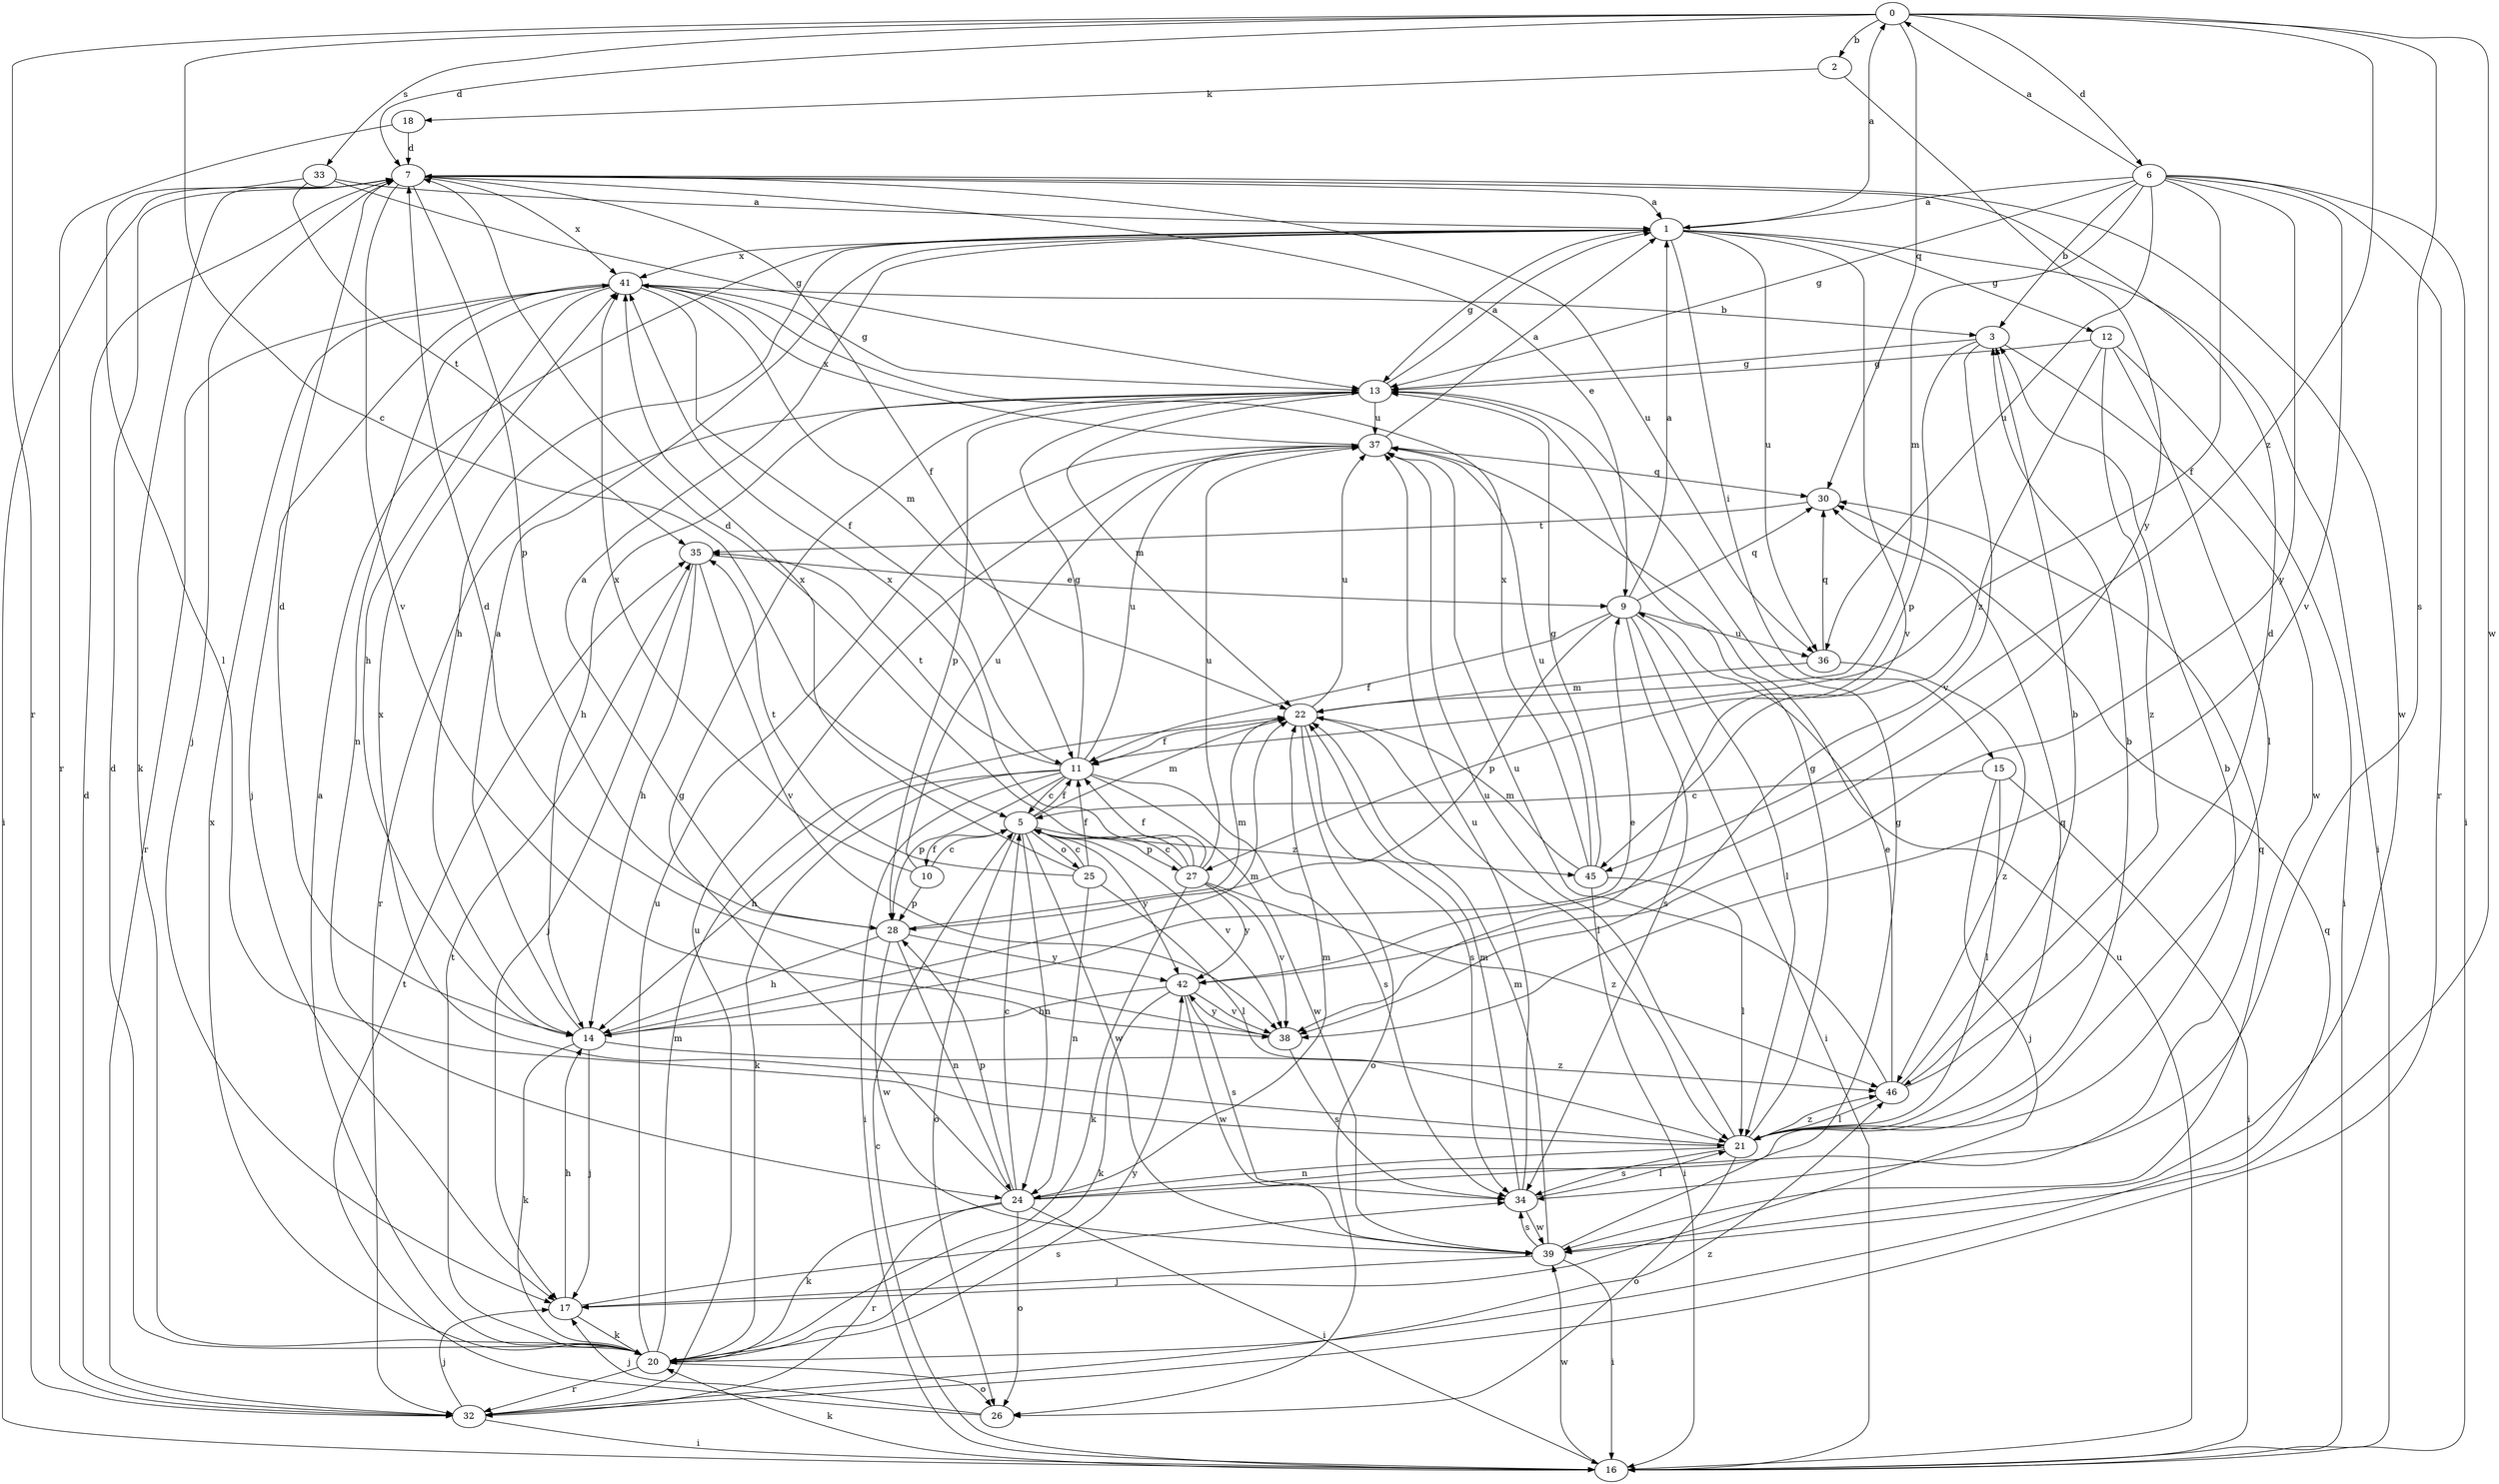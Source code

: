 strict digraph  {
0;
1;
2;
3;
5;
6;
7;
9;
10;
11;
12;
13;
14;
15;
16;
17;
18;
20;
21;
22;
24;
25;
26;
27;
28;
30;
32;
33;
34;
35;
36;
37;
38;
39;
41;
42;
45;
46;
0 -> 2  [label=b];
0 -> 5  [label=c];
0 -> 6  [label=d];
0 -> 7  [label=d];
0 -> 30  [label=q];
0 -> 32  [label=r];
0 -> 33  [label=s];
0 -> 34  [label=s];
0 -> 39  [label=w];
0 -> 45  [label=z];
1 -> 0  [label=a];
1 -> 12  [label=g];
1 -> 13  [label=g];
1 -> 14  [label=h];
1 -> 15  [label=i];
1 -> 16  [label=i];
1 -> 36  [label=u];
1 -> 38  [label=v];
1 -> 41  [label=x];
2 -> 18  [label=k];
2 -> 42  [label=y];
3 -> 13  [label=g];
3 -> 27  [label=p];
3 -> 38  [label=v];
3 -> 39  [label=w];
5 -> 10  [label=f];
5 -> 11  [label=f];
5 -> 22  [label=m];
5 -> 24  [label=n];
5 -> 25  [label=o];
5 -> 26  [label=o];
5 -> 27  [label=p];
5 -> 38  [label=v];
5 -> 39  [label=w];
5 -> 42  [label=y];
5 -> 45  [label=z];
6 -> 0  [label=a];
6 -> 1  [label=a];
6 -> 3  [label=b];
6 -> 11  [label=f];
6 -> 13  [label=g];
6 -> 16  [label=i];
6 -> 22  [label=m];
6 -> 32  [label=r];
6 -> 36  [label=u];
6 -> 38  [label=v];
6 -> 42  [label=y];
7 -> 1  [label=a];
7 -> 9  [label=e];
7 -> 11  [label=f];
7 -> 16  [label=i];
7 -> 17  [label=j];
7 -> 20  [label=k];
7 -> 28  [label=p];
7 -> 36  [label=u];
7 -> 38  [label=v];
7 -> 39  [label=w];
7 -> 41  [label=x];
9 -> 1  [label=a];
9 -> 11  [label=f];
9 -> 16  [label=i];
9 -> 21  [label=l];
9 -> 28  [label=p];
9 -> 30  [label=q];
9 -> 34  [label=s];
9 -> 36  [label=u];
10 -> 5  [label=c];
10 -> 28  [label=p];
10 -> 37  [label=u];
10 -> 41  [label=x];
11 -> 5  [label=c];
11 -> 13  [label=g];
11 -> 14  [label=h];
11 -> 16  [label=i];
11 -> 20  [label=k];
11 -> 28  [label=p];
11 -> 34  [label=s];
11 -> 35  [label=t];
11 -> 37  [label=u];
11 -> 39  [label=w];
12 -> 13  [label=g];
12 -> 16  [label=i];
12 -> 21  [label=l];
12 -> 45  [label=z];
12 -> 46  [label=z];
13 -> 1  [label=a];
13 -> 14  [label=h];
13 -> 22  [label=m];
13 -> 28  [label=p];
13 -> 32  [label=r];
13 -> 37  [label=u];
14 -> 1  [label=a];
14 -> 7  [label=d];
14 -> 9  [label=e];
14 -> 17  [label=j];
14 -> 20  [label=k];
14 -> 22  [label=m];
14 -> 46  [label=z];
15 -> 5  [label=c];
15 -> 16  [label=i];
15 -> 17  [label=j];
15 -> 21  [label=l];
16 -> 5  [label=c];
16 -> 20  [label=k];
16 -> 37  [label=u];
16 -> 39  [label=w];
17 -> 14  [label=h];
17 -> 20  [label=k];
17 -> 34  [label=s];
18 -> 7  [label=d];
18 -> 32  [label=r];
20 -> 1  [label=a];
20 -> 7  [label=d];
20 -> 22  [label=m];
20 -> 26  [label=o];
20 -> 30  [label=q];
20 -> 32  [label=r];
20 -> 35  [label=t];
20 -> 37  [label=u];
20 -> 41  [label=x];
20 -> 42  [label=y];
21 -> 3  [label=b];
21 -> 13  [label=g];
21 -> 24  [label=n];
21 -> 26  [label=o];
21 -> 30  [label=q];
21 -> 34  [label=s];
21 -> 37  [label=u];
21 -> 41  [label=x];
21 -> 46  [label=z];
22 -> 11  [label=f];
22 -> 21  [label=l];
22 -> 26  [label=o];
22 -> 34  [label=s];
22 -> 37  [label=u];
24 -> 3  [label=b];
24 -> 5  [label=c];
24 -> 13  [label=g];
24 -> 16  [label=i];
24 -> 20  [label=k];
24 -> 22  [label=m];
24 -> 26  [label=o];
24 -> 28  [label=p];
24 -> 30  [label=q];
24 -> 32  [label=r];
25 -> 5  [label=c];
25 -> 11  [label=f];
25 -> 21  [label=l];
25 -> 24  [label=n];
25 -> 35  [label=t];
25 -> 41  [label=x];
26 -> 17  [label=j];
26 -> 35  [label=t];
27 -> 5  [label=c];
27 -> 7  [label=d];
27 -> 11  [label=f];
27 -> 20  [label=k];
27 -> 37  [label=u];
27 -> 38  [label=v];
27 -> 41  [label=x];
27 -> 42  [label=y];
27 -> 46  [label=z];
28 -> 1  [label=a];
28 -> 14  [label=h];
28 -> 22  [label=m];
28 -> 24  [label=n];
28 -> 39  [label=w];
28 -> 42  [label=y];
30 -> 35  [label=t];
32 -> 7  [label=d];
32 -> 16  [label=i];
32 -> 17  [label=j];
32 -> 37  [label=u];
32 -> 46  [label=z];
33 -> 1  [label=a];
33 -> 13  [label=g];
33 -> 21  [label=l];
33 -> 35  [label=t];
34 -> 21  [label=l];
34 -> 22  [label=m];
34 -> 37  [label=u];
34 -> 39  [label=w];
35 -> 9  [label=e];
35 -> 14  [label=h];
35 -> 17  [label=j];
35 -> 38  [label=v];
36 -> 22  [label=m];
36 -> 30  [label=q];
36 -> 46  [label=z];
37 -> 1  [label=a];
37 -> 30  [label=q];
37 -> 41  [label=x];
38 -> 7  [label=d];
38 -> 34  [label=s];
38 -> 42  [label=y];
39 -> 13  [label=g];
39 -> 16  [label=i];
39 -> 17  [label=j];
39 -> 22  [label=m];
39 -> 34  [label=s];
41 -> 3  [label=b];
41 -> 11  [label=f];
41 -> 13  [label=g];
41 -> 14  [label=h];
41 -> 17  [label=j];
41 -> 22  [label=m];
41 -> 24  [label=n];
41 -> 32  [label=r];
42 -> 14  [label=h];
42 -> 20  [label=k];
42 -> 34  [label=s];
42 -> 38  [label=v];
42 -> 39  [label=w];
45 -> 13  [label=g];
45 -> 16  [label=i];
45 -> 21  [label=l];
45 -> 22  [label=m];
45 -> 37  [label=u];
45 -> 41  [label=x];
46 -> 3  [label=b];
46 -> 7  [label=d];
46 -> 9  [label=e];
46 -> 21  [label=l];
46 -> 37  [label=u];
}
